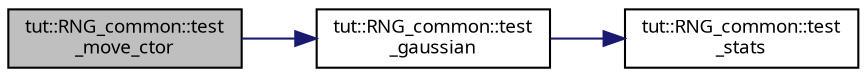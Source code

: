 digraph "tut::RNG_common::test_move_ctor"
{
 // INTERACTIVE_SVG=YES
  bgcolor="transparent";
  edge [fontname="sans-serif",fontsize="9",labelfontname="sans-serif",labelfontsize="9"];
  node [fontname="sans-serif",fontsize="9",shape=record];
  rankdir="LR";
  Node1 [label="tut::RNG_common::test\l_move_ctor",height=0.2,width=0.4,color="black", fillcolor="grey75", style="filled", fontcolor="black"];
  Node1 -> Node2 [color="midnightblue",fontsize="9",style="solid",fontname="sans-serif"];
  Node2 [label="tut::RNG_common::test\l_gaussian",height=0.2,width=0.4,color="black",URL="$structtut_1_1_r_n_g__common.html#adfbc43e958409e1505a26f1e87b1d76c"];
  Node2 -> Node3 [color="midnightblue",fontsize="9",style="solid",fontname="sans-serif"];
  Node3 [label="tut::RNG_common::test\l_stats",height=0.2,width=0.4,color="black",URL="$structtut_1_1_r_n_g__common.html#a5026b698fa383282fd7a80015aec5ed6"];
}
